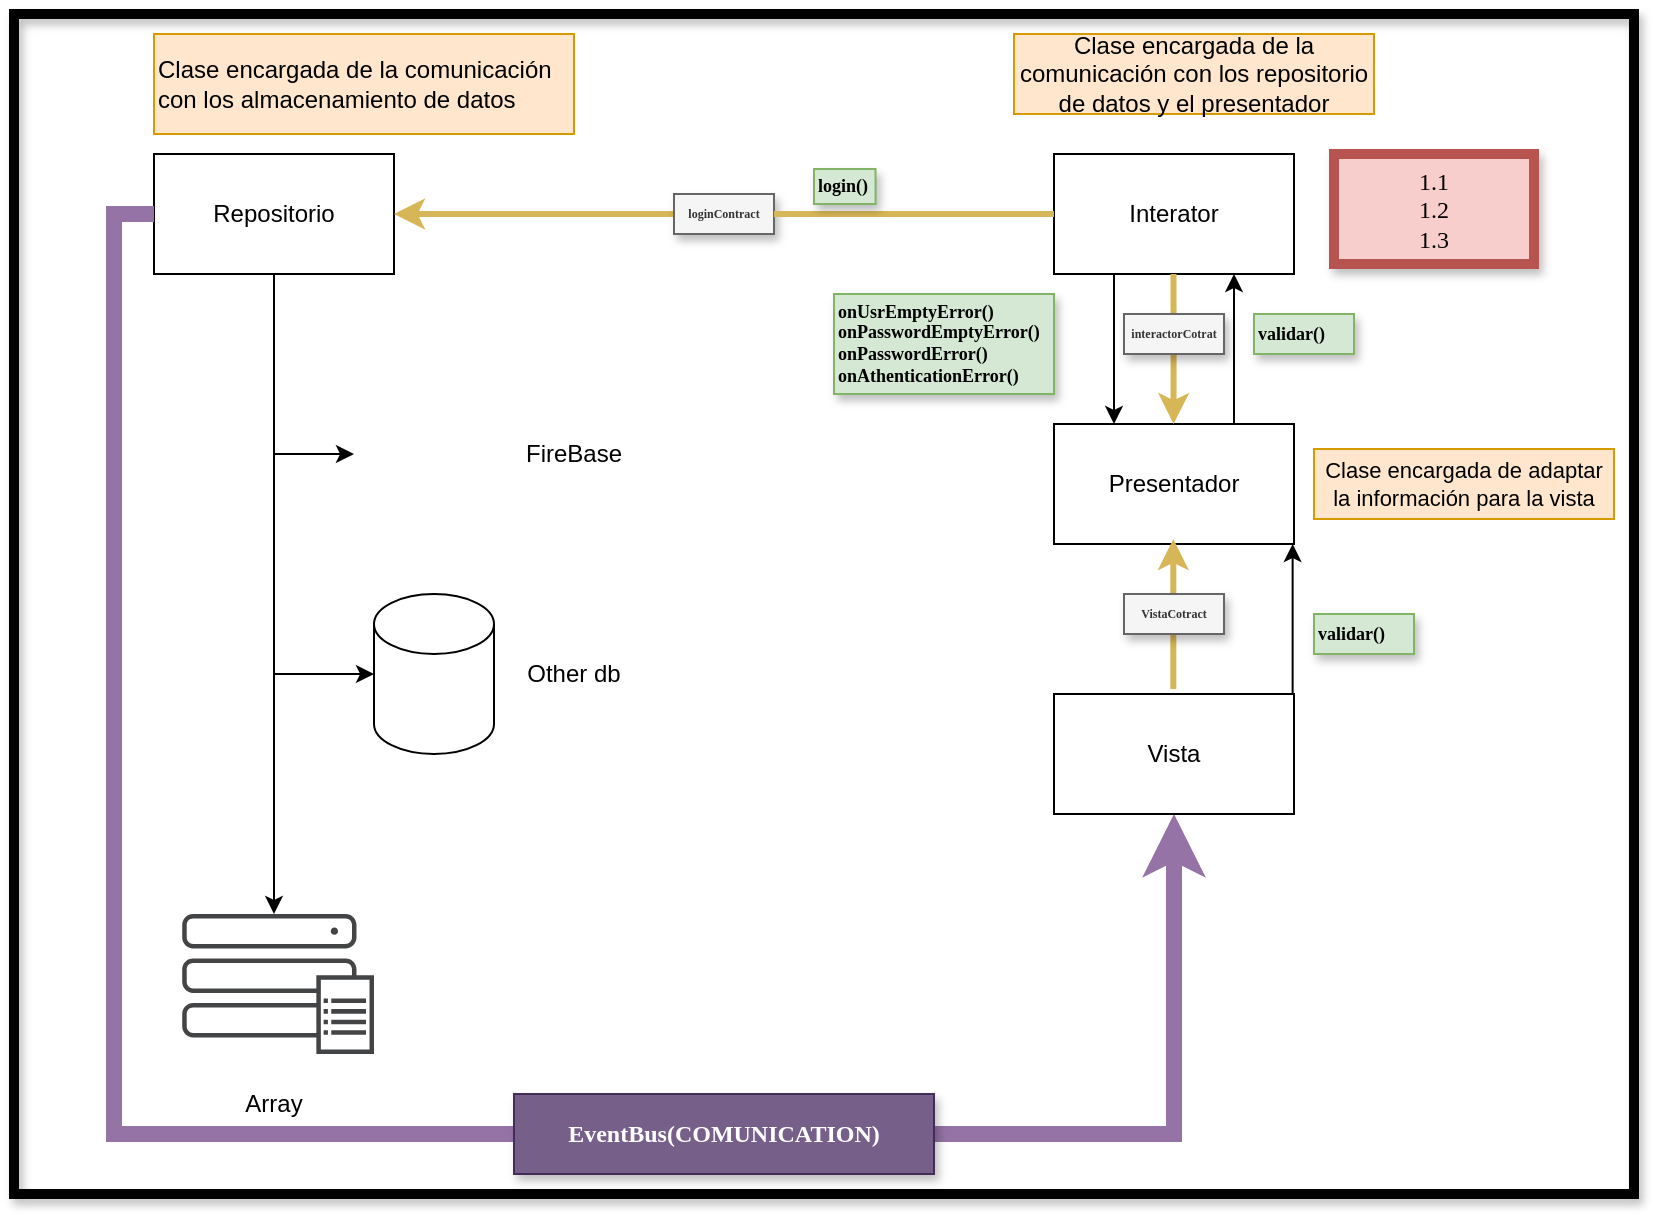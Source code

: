 <mxfile version="15.8.0" type="github" pages="2">
  <diagram id="6IK1Bddi_FLpw86vCZfW" name="Page-1">
    <mxGraphModel dx="716" dy="399" grid="1" gridSize="10" guides="1" tooltips="1" connect="1" arrows="1" fold="1" page="1" pageScale="1" pageWidth="827" pageHeight="1169" math="0" shadow="0">
      <root>
        <mxCell id="0" />
        <mxCell id="1" parent="0" />
        <mxCell id="SOW9xcFKRQPURFrvNgq6-27" value="" style="whiteSpace=wrap;html=1;rounded=0;shadow=1;glass=0;sketch=0;fontFamily=Comic Sans MS;fontSize=6;fontColor=#FFD966;strokeColor=#000000;strokeWidth=5;align=left;verticalAlign=middle;fillColor=none;" parent="1" vertex="1">
          <mxGeometry x="10" y="10" width="810" height="590" as="geometry" />
        </mxCell>
        <mxCell id="dRNRdsOuCcTUxrF4bdvi-7" style="edgeStyle=orthogonalEdgeStyle;rounded=0;orthogonalLoop=1;jettySize=auto;html=1;entryX=0;entryY=0.5;entryDx=0;entryDy=0;" parent="1" source="dRNRdsOuCcTUxrF4bdvi-2" target="dRNRdsOuCcTUxrF4bdvi-5" edge="1">
          <mxGeometry relative="1" as="geometry" />
        </mxCell>
        <mxCell id="dRNRdsOuCcTUxrF4bdvi-8" style="edgeStyle=orthogonalEdgeStyle;rounded=0;orthogonalLoop=1;jettySize=auto;html=1;exitX=0.5;exitY=1;exitDx=0;exitDy=0;entryX=0;entryY=0.5;entryDx=0;entryDy=0;entryPerimeter=0;" parent="1" source="dRNRdsOuCcTUxrF4bdvi-2" target="dRNRdsOuCcTUxrF4bdvi-3" edge="1">
          <mxGeometry relative="1" as="geometry" />
        </mxCell>
        <mxCell id="dRNRdsOuCcTUxrF4bdvi-9" style="edgeStyle=orthogonalEdgeStyle;rounded=0;orthogonalLoop=1;jettySize=auto;html=1;exitX=0.5;exitY=1;exitDx=0;exitDy=0;" parent="1" source="dRNRdsOuCcTUxrF4bdvi-2" edge="1">
          <mxGeometry relative="1" as="geometry">
            <mxPoint x="140" y="460" as="targetPoint" />
            <Array as="points">
              <mxPoint x="140" y="460" />
            </Array>
          </mxGeometry>
        </mxCell>
        <mxCell id="dRNRdsOuCcTUxrF4bdvi-2" value="Repositorio" style="rounded=0;whiteSpace=wrap;html=1;" parent="1" vertex="1">
          <mxGeometry x="80" y="80" width="120" height="60" as="geometry" />
        </mxCell>
        <mxCell id="dRNRdsOuCcTUxrF4bdvi-3" value="" style="shape=cylinder3;whiteSpace=wrap;html=1;boundedLbl=1;backgroundOutline=1;size=15;" parent="1" vertex="1">
          <mxGeometry x="190" y="300" width="60" height="80" as="geometry" />
        </mxCell>
        <mxCell id="dRNRdsOuCcTUxrF4bdvi-5" value="" style="shape=image;html=1;verticalAlign=top;verticalLabelPosition=bottom;labelBackgroundColor=#ffffff;imageAspect=0;aspect=fixed;image=https://cdn4.iconfinder.com/data/icons/logos-brands-5/24/firebase-128.png" parent="1" vertex="1">
          <mxGeometry x="180" y="190" width="80" height="80" as="geometry" />
        </mxCell>
        <mxCell id="iE3fneBYEHoM6delvkRW-1" style="edgeStyle=orthogonalEdgeStyle;rounded=0;orthogonalLoop=1;jettySize=auto;html=1;entryX=0.5;entryY=1;entryDx=0;entryDy=0;fillColor=#e1d5e7;strokeColor=#9673a6;strokeWidth=8;exitX=0;exitY=0.5;exitDx=0;exitDy=0;" edge="1" parent="1" source="dRNRdsOuCcTUxrF4bdvi-2" target="Sz5xXB3OdpEm1Yu7rBPH-3">
          <mxGeometry relative="1" as="geometry">
            <Array as="points">
              <mxPoint x="60" y="110" />
              <mxPoint x="60" y="570" />
              <mxPoint x="590" y="570" />
            </Array>
          </mxGeometry>
        </mxCell>
        <mxCell id="dRNRdsOuCcTUxrF4bdvi-6" value="" style="sketch=0;pointerEvents=1;shadow=0;dashed=0;html=1;strokeColor=none;fillColor=#434445;aspect=fixed;labelPosition=center;verticalLabelPosition=bottom;verticalAlign=top;align=center;outlineConnect=0;shape=mxgraph.vvd.array_manager;" parent="1" vertex="1">
          <mxGeometry x="94.11" y="460" width="95.89" height="70" as="geometry" />
        </mxCell>
        <mxCell id="dRNRdsOuCcTUxrF4bdvi-10" value="Clase encargada de la comunicación con los almacenamiento de datos" style="text;html=1;strokeColor=#d79b00;fillColor=#ffe6cc;align=left;verticalAlign=middle;whiteSpace=wrap;rounded=0;" parent="1" vertex="1">
          <mxGeometry x="80" y="20" width="210" height="50" as="geometry" />
        </mxCell>
        <mxCell id="dRNRdsOuCcTUxrF4bdvi-11" value="FireBase" style="text;html=1;strokeColor=none;fillColor=none;align=center;verticalAlign=middle;whiteSpace=wrap;rounded=0;" parent="1" vertex="1">
          <mxGeometry x="260" y="215" width="60" height="30" as="geometry" />
        </mxCell>
        <mxCell id="dRNRdsOuCcTUxrF4bdvi-12" value="Other db" style="text;html=1;strokeColor=none;fillColor=none;align=center;verticalAlign=middle;whiteSpace=wrap;rounded=0;" parent="1" vertex="1">
          <mxGeometry x="260" y="325" width="60" height="30" as="geometry" />
        </mxCell>
        <mxCell id="dRNRdsOuCcTUxrF4bdvi-13" value="Array" style="text;html=1;strokeColor=none;fillColor=none;align=center;verticalAlign=middle;whiteSpace=wrap;rounded=0;" parent="1" vertex="1">
          <mxGeometry x="110" y="540" width="60" height="30" as="geometry" />
        </mxCell>
        <mxCell id="SOW9xcFKRQPURFrvNgq6-2" style="edgeStyle=orthogonalEdgeStyle;rounded=0;orthogonalLoop=1;jettySize=auto;html=1;exitX=0.75;exitY=1;exitDx=0;exitDy=0;entryX=0.75;entryY=0;entryDx=0;entryDy=0;fontFamily=Comic Sans MS;fontSize=12;startArrow=classic;startFill=1;endArrow=none;endFill=0;" parent="1" source="dRNRdsOuCcTUxrF4bdvi-14" target="Sz5xXB3OdpEm1Yu7rBPH-1" edge="1">
          <mxGeometry relative="1" as="geometry" />
        </mxCell>
        <mxCell id="dRNRdsOuCcTUxrF4bdvi-14" value="Interator" style="rounded=0;whiteSpace=wrap;html=1;" parent="1" vertex="1">
          <mxGeometry x="530" y="80" width="120" height="60" as="geometry" />
        </mxCell>
        <mxCell id="SOW9xcFKRQPURFrvNgq6-1" style="edgeStyle=orthogonalEdgeStyle;rounded=0;orthogonalLoop=1;jettySize=auto;html=1;exitX=0.25;exitY=0;exitDx=0;exitDy=0;entryX=0.25;entryY=1;entryDx=0;entryDy=0;fontFamily=Comic Sans MS;fontSize=12;startArrow=classic;startFill=1;endArrow=none;endFill=0;" parent="1" source="Sz5xXB3OdpEm1Yu7rBPH-1" target="dRNRdsOuCcTUxrF4bdvi-14" edge="1">
          <mxGeometry relative="1" as="geometry" />
        </mxCell>
        <mxCell id="Sz5xXB3OdpEm1Yu7rBPH-1" value="Presentador" style="rounded=0;whiteSpace=wrap;html=1;" parent="1" vertex="1">
          <mxGeometry x="530" y="215" width="120" height="60" as="geometry" />
        </mxCell>
        <mxCell id="Sz5xXB3OdpEm1Yu7rBPH-3" value="Vista" style="rounded=0;whiteSpace=wrap;html=1;" parent="1" vertex="1">
          <mxGeometry x="530" y="350" width="120" height="60" as="geometry" />
        </mxCell>
        <mxCell id="Sz5xXB3OdpEm1Yu7rBPH-7" value="&lt;font face=&quot;Comic Sans MS&quot;&gt;1.1&lt;br&gt;1.2&lt;br&gt;1.3&lt;br&gt;&lt;/font&gt;" style="text;html=1;strokeColor=#b85450;fillColor=#f8cecc;align=center;verticalAlign=middle;whiteSpace=wrap;rounded=0;strokeWidth=5;perimeterSpacing=0;glass=0;sketch=0;shadow=1;fontSize=12;" parent="1" vertex="1">
          <mxGeometry x="670" y="80" width="100" height="55" as="geometry" />
        </mxCell>
        <mxCell id="Sz5xXB3OdpEm1Yu7rBPH-9" value="Clase encargada de la comunicación con los repositorio de datos y el presentador" style="text;html=1;strokeColor=#d79b00;fillColor=#ffe6cc;align=center;verticalAlign=middle;whiteSpace=wrap;rounded=0;" parent="1" vertex="1">
          <mxGeometry x="510" y="20" width="180" height="40" as="geometry" />
        </mxCell>
        <mxCell id="Sz5xXB3OdpEm1Yu7rBPH-10" value="Clase encargada de adaptar la información para la vista" style="text;html=1;strokeColor=#d79b00;fillColor=#ffe6cc;align=center;verticalAlign=middle;whiteSpace=wrap;rounded=0;fontSize=11;" parent="1" vertex="1">
          <mxGeometry x="660" y="227.5" width="150" height="35" as="geometry" />
        </mxCell>
        <mxCell id="SOW9xcFKRQPURFrvNgq6-5" value="" style="group" parent="1" vertex="1" connectable="0">
          <mxGeometry x="420" y="140" width="130" height="80" as="geometry" />
        </mxCell>
        <mxCell id="SOW9xcFKRQPURFrvNgq6-3" value="" style="text;html=1;strokeColor=#82b366;fillColor=#d5e8d4;align=left;verticalAlign=middle;whiteSpace=wrap;rounded=0;shadow=1;glass=0;sketch=0;fontFamily=Comic Sans MS;fontSize=9;labelPosition=center;verticalLabelPosition=middle;textDirection=rtl;horizontal=1;" parent="SOW9xcFKRQPURFrvNgq6-5" vertex="1">
          <mxGeometry y="10" width="110" height="50" as="geometry" />
        </mxCell>
        <mxCell id="SOW9xcFKRQPURFrvNgq6-4" value="&lt;span&gt;onUsrEmptyError()&lt;/span&gt;&lt;br&gt;&lt;span&gt;onPasswordEmptyError()&lt;br&gt;onPasswordError()&lt;br&gt;onAthenticationError()&lt;br&gt;&lt;br&gt;&lt;/span&gt;" style="text;html=1;strokeColor=none;fillColor=none;align=left;verticalAlign=middle;whiteSpace=wrap;rounded=0;shadow=1;glass=0;sketch=0;fontFamily=Comic Sans MS;fontSize=9;fontStyle=1" parent="SOW9xcFKRQPURFrvNgq6-5" vertex="1">
          <mxGeometry width="130" height="80" as="geometry" />
        </mxCell>
        <mxCell id="SOW9xcFKRQPURFrvNgq6-9" style="edgeStyle=orthogonalEdgeStyle;rounded=0;orthogonalLoop=1;jettySize=auto;html=1;exitX=1;exitY=1;exitDx=0;exitDy=0;entryX=1;entryY=0;entryDx=0;entryDy=0;fontFamily=Comic Sans MS;fontSize=9;startArrow=none;startFill=0;fontColor=#FFD966;labelBorderColor=#FFD966;labelBackgroundColor=#FFD966;fillColor=#fff2cc;strokeColor=#d6b656;jumpSize=11;jumpStyle=gap;strokeWidth=3;" parent="1" edge="1">
          <mxGeometry relative="1" as="geometry">
            <mxPoint x="589.76" y="140" as="sourcePoint" />
            <mxPoint x="589.76" y="215.0" as="targetPoint" />
            <Array as="points">
              <mxPoint x="590" y="200" />
              <mxPoint x="590" y="200" />
            </Array>
          </mxGeometry>
        </mxCell>
        <mxCell id="SOW9xcFKRQPURFrvNgq6-7" value="&lt;b style=&quot;font-size: 6px;&quot;&gt;interactorCotrat&lt;/b&gt;" style="text;html=1;align=center;verticalAlign=middle;whiteSpace=wrap;rounded=0;shadow=1;glass=0;sketch=0;fontFamily=Comic Sans MS;fontSize=6;fillColor=#f5f5f5;strokeColor=#666666;fontColor=#333333;" parent="1" vertex="1">
          <mxGeometry x="565" y="160" width="50" height="20" as="geometry" />
        </mxCell>
        <mxCell id="SOW9xcFKRQPURFrvNgq6-10" value="" style="group" parent="1" vertex="1" connectable="0">
          <mxGeometry x="630" y="140" width="130" height="80" as="geometry" />
        </mxCell>
        <mxCell id="SOW9xcFKRQPURFrvNgq6-11" value="" style="text;html=1;strokeColor=#82b366;fillColor=#d5e8d4;align=left;verticalAlign=middle;whiteSpace=wrap;rounded=0;shadow=1;glass=0;sketch=0;fontFamily=Comic Sans MS;fontSize=9;labelPosition=center;verticalLabelPosition=middle;textDirection=rtl;horizontal=1;" parent="SOW9xcFKRQPURFrvNgq6-10" vertex="1">
          <mxGeometry y="20" width="50" height="20" as="geometry" />
        </mxCell>
        <mxCell id="SOW9xcFKRQPURFrvNgq6-12" value="&lt;span&gt;validar()&lt;br&gt;&lt;/span&gt;" style="text;html=1;strokeColor=none;fillColor=none;align=left;verticalAlign=middle;whiteSpace=wrap;rounded=0;shadow=1;glass=0;sketch=0;fontFamily=Comic Sans MS;fontSize=9;fontStyle=1" parent="SOW9xcFKRQPURFrvNgq6-10" vertex="1">
          <mxGeometry y="10" width="100" height="40" as="geometry" />
        </mxCell>
        <mxCell id="SOW9xcFKRQPURFrvNgq6-18" style="edgeStyle=orthogonalEdgeStyle;rounded=0;orthogonalLoop=1;jettySize=auto;html=1;exitX=1;exitY=1;exitDx=0;exitDy=0;entryX=1;entryY=0;entryDx=0;entryDy=0;fontFamily=Comic Sans MS;fontSize=9;startArrow=classic;startFill=1;fontColor=#FFD966;labelBorderColor=#FFD966;labelBackgroundColor=#FFD966;fillColor=#fff2cc;strokeColor=#d6b656;jumpSize=11;jumpStyle=gap;strokeWidth=3;endArrow=none;endFill=0;" parent="1" edge="1">
          <mxGeometry relative="1" as="geometry">
            <mxPoint x="589.66" y="272.5" as="sourcePoint" />
            <mxPoint x="589.66" y="347.5" as="targetPoint" />
          </mxGeometry>
        </mxCell>
        <mxCell id="SOW9xcFKRQPURFrvNgq6-19" value="&lt;b&gt;VistaCotract&lt;/b&gt;" style="text;html=1;align=center;verticalAlign=middle;whiteSpace=wrap;rounded=0;shadow=1;glass=0;sketch=0;fontFamily=Comic Sans MS;fontSize=6;fillColor=#f5f5f5;strokeColor=#666666;fontColor=#333333;" parent="1" vertex="1">
          <mxGeometry x="565" y="300" width="50" height="20" as="geometry" />
        </mxCell>
        <mxCell id="SOW9xcFKRQPURFrvNgq6-20" style="edgeStyle=orthogonalEdgeStyle;rounded=0;orthogonalLoop=1;jettySize=auto;html=1;exitX=0.75;exitY=1;exitDx=0;exitDy=0;entryX=0.75;entryY=0;entryDx=0;entryDy=0;fontFamily=Comic Sans MS;fontSize=12;startArrow=classic;startFill=1;endArrow=none;endFill=0;" parent="1" edge="1">
          <mxGeometry relative="1" as="geometry">
            <mxPoint x="649.31" y="275" as="sourcePoint" />
            <mxPoint x="649.31" y="350" as="targetPoint" />
          </mxGeometry>
        </mxCell>
        <mxCell id="SOW9xcFKRQPURFrvNgq6-23" value="" style="group" parent="1" vertex="1" connectable="0">
          <mxGeometry x="660" y="290" width="130" height="80" as="geometry" />
        </mxCell>
        <mxCell id="SOW9xcFKRQPURFrvNgq6-24" value="" style="text;html=1;strokeColor=#82b366;fillColor=#d5e8d4;align=left;verticalAlign=middle;whiteSpace=wrap;rounded=0;shadow=1;glass=0;sketch=0;fontFamily=Comic Sans MS;fontSize=9;labelPosition=center;verticalLabelPosition=middle;textDirection=rtl;horizontal=1;" parent="SOW9xcFKRQPURFrvNgq6-23" vertex="1">
          <mxGeometry y="20" width="50" height="20" as="geometry" />
        </mxCell>
        <mxCell id="SOW9xcFKRQPURFrvNgq6-25" value="&lt;span&gt;validar()&lt;br&gt;&lt;/span&gt;" style="text;html=1;strokeColor=none;fillColor=none;align=left;verticalAlign=middle;whiteSpace=wrap;rounded=0;shadow=1;glass=0;sketch=0;fontFamily=Comic Sans MS;fontSize=9;fontStyle=1" parent="SOW9xcFKRQPURFrvNgq6-23" vertex="1">
          <mxGeometry y="10" width="100" height="40" as="geometry" />
        </mxCell>
        <mxCell id="iE3fneBYEHoM6delvkRW-5" style="edgeStyle=orthogonalEdgeStyle;rounded=0;orthogonalLoop=1;jettySize=auto;html=1;exitX=0;exitY=0.5;exitDx=0;exitDy=0;entryX=1;entryY=0.5;entryDx=0;entryDy=0;fontFamily=Comic Sans MS;fontSize=9;startArrow=none;startFill=0;fontColor=#FFD966;labelBorderColor=#FFD966;labelBackgroundColor=#FFD966;fillColor=#fff2cc;strokeColor=#d6b656;jumpSize=11;jumpStyle=gap;strokeWidth=3;" edge="1" parent="1" source="iE3fneBYEHoM6delvkRW-6" target="dRNRdsOuCcTUxrF4bdvi-2">
          <mxGeometry relative="1" as="geometry">
            <mxPoint x="370" y="80" as="sourcePoint" />
            <mxPoint x="370" y="155" as="targetPoint" />
            <Array as="points" />
          </mxGeometry>
        </mxCell>
        <mxCell id="iE3fneBYEHoM6delvkRW-6" value="&lt;b style=&quot;font-size: 6px&quot;&gt;loginContract&lt;/b&gt;" style="text;html=1;align=center;verticalAlign=middle;whiteSpace=wrap;rounded=0;shadow=1;glass=0;sketch=0;fontFamily=Comic Sans MS;fontSize=6;fillColor=#f5f5f5;strokeColor=#666666;fontColor=#333333;" vertex="1" parent="1">
          <mxGeometry x="340" y="100" width="50" height="20" as="geometry" />
        </mxCell>
        <mxCell id="iE3fneBYEHoM6delvkRW-7" value="" style="edgeStyle=orthogonalEdgeStyle;rounded=0;orthogonalLoop=1;jettySize=auto;html=1;exitX=0;exitY=0.5;exitDx=0;exitDy=0;entryX=1;entryY=0.5;entryDx=0;entryDy=0;fontFamily=Comic Sans MS;fontSize=9;startArrow=none;startFill=0;fontColor=#FFD966;labelBorderColor=#FFD966;labelBackgroundColor=#FFD966;fillColor=#fff2cc;strokeColor=#d6b656;jumpSize=11;jumpStyle=gap;strokeWidth=3;endArrow=none;" edge="1" parent="1" source="dRNRdsOuCcTUxrF4bdvi-14" target="iE3fneBYEHoM6delvkRW-6">
          <mxGeometry relative="1" as="geometry">
            <mxPoint x="530" y="110" as="sourcePoint" />
            <mxPoint x="200" y="110" as="targetPoint" />
            <Array as="points" />
          </mxGeometry>
        </mxCell>
        <mxCell id="iE3fneBYEHoM6delvkRW-8" value="" style="group" vertex="1" connectable="0" parent="1">
          <mxGeometry x="410" y="70" width="80" height="70" as="geometry" />
        </mxCell>
        <mxCell id="iE3fneBYEHoM6delvkRW-9" value="" style="text;html=1;strokeColor=#82b366;fillColor=#d5e8d4;align=left;verticalAlign=middle;whiteSpace=wrap;rounded=0;shadow=1;glass=0;sketch=0;fontFamily=Comic Sans MS;fontSize=9;labelPosition=center;verticalLabelPosition=middle;textDirection=rtl;horizontal=1;" vertex="1" parent="iE3fneBYEHoM6delvkRW-8">
          <mxGeometry y="17.5" width="30.769" height="17.5" as="geometry" />
        </mxCell>
        <mxCell id="iE3fneBYEHoM6delvkRW-10" value="&lt;span&gt;login()&lt;br&gt;&lt;/span&gt;" style="text;html=1;strokeColor=none;fillColor=none;align=left;verticalAlign=middle;whiteSpace=wrap;rounded=0;shadow=1;glass=0;sketch=0;fontFamily=Comic Sans MS;fontSize=9;fontStyle=1" vertex="1" parent="iE3fneBYEHoM6delvkRW-8">
          <mxGeometry y="8.75" width="61.538" height="35" as="geometry" />
        </mxCell>
        <mxCell id="iE3fneBYEHoM6delvkRW-11" value="&lt;b&gt;&lt;font style=&quot;font-size: 12px&quot;&gt;EventBus(COMUNICATION)&lt;/font&gt;&lt;/b&gt;" style="text;html=1;align=center;verticalAlign=middle;whiteSpace=wrap;rounded=0;shadow=1;glass=0;sketch=0;fontFamily=Comic Sans MS;fontSize=6;fillColor=#76608a;strokeColor=#432D57;fontColor=#ffffff;" vertex="1" parent="1">
          <mxGeometry x="260" y="550" width="210" height="40" as="geometry" />
        </mxCell>
      </root>
    </mxGraphModel>
  </diagram>
  <diagram id="ohRPtTXbWuHkH1SCaQrV" name="Page-2">
    <mxGraphModel dx="1038" dy="579" grid="1" gridSize="10" guides="1" tooltips="1" connect="1" arrows="1" fold="1" page="1" pageScale="1" pageWidth="827" pageHeight="1169" math="0" shadow="0">
      <root>
        <mxCell id="jgdLP3x7zKuG1TFJZiEU-0" />
        <mxCell id="jgdLP3x7zKuG1TFJZiEU-1" parent="jgdLP3x7zKuG1TFJZiEU-0" />
      </root>
    </mxGraphModel>
  </diagram>
</mxfile>
